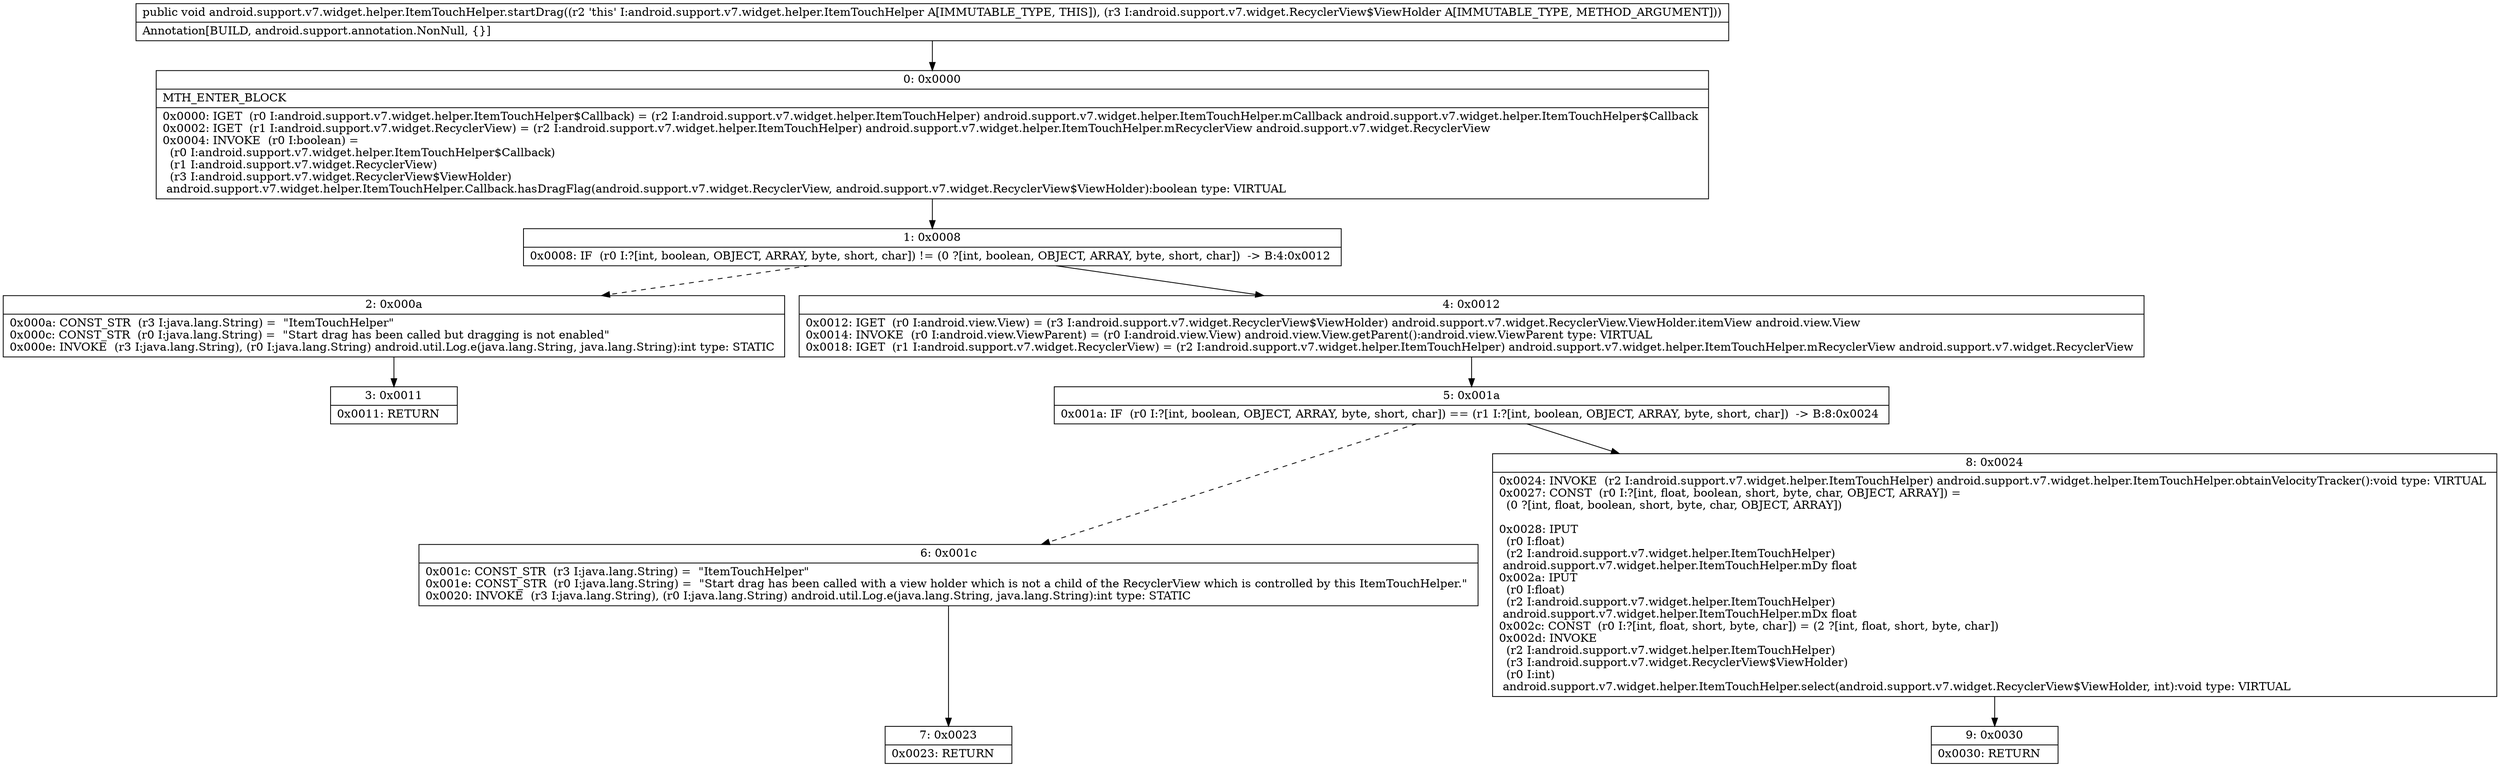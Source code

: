 digraph "CFG forandroid.support.v7.widget.helper.ItemTouchHelper.startDrag(Landroid\/support\/v7\/widget\/RecyclerView$ViewHolder;)V" {
Node_0 [shape=record,label="{0\:\ 0x0000|MTH_ENTER_BLOCK\l|0x0000: IGET  (r0 I:android.support.v7.widget.helper.ItemTouchHelper$Callback) = (r2 I:android.support.v7.widget.helper.ItemTouchHelper) android.support.v7.widget.helper.ItemTouchHelper.mCallback android.support.v7.widget.helper.ItemTouchHelper$Callback \l0x0002: IGET  (r1 I:android.support.v7.widget.RecyclerView) = (r2 I:android.support.v7.widget.helper.ItemTouchHelper) android.support.v7.widget.helper.ItemTouchHelper.mRecyclerView android.support.v7.widget.RecyclerView \l0x0004: INVOKE  (r0 I:boolean) = \l  (r0 I:android.support.v7.widget.helper.ItemTouchHelper$Callback)\l  (r1 I:android.support.v7.widget.RecyclerView)\l  (r3 I:android.support.v7.widget.RecyclerView$ViewHolder)\l android.support.v7.widget.helper.ItemTouchHelper.Callback.hasDragFlag(android.support.v7.widget.RecyclerView, android.support.v7.widget.RecyclerView$ViewHolder):boolean type: VIRTUAL \l}"];
Node_1 [shape=record,label="{1\:\ 0x0008|0x0008: IF  (r0 I:?[int, boolean, OBJECT, ARRAY, byte, short, char]) != (0 ?[int, boolean, OBJECT, ARRAY, byte, short, char])  \-\> B:4:0x0012 \l}"];
Node_2 [shape=record,label="{2\:\ 0x000a|0x000a: CONST_STR  (r3 I:java.lang.String) =  \"ItemTouchHelper\" \l0x000c: CONST_STR  (r0 I:java.lang.String) =  \"Start drag has been called but dragging is not enabled\" \l0x000e: INVOKE  (r3 I:java.lang.String), (r0 I:java.lang.String) android.util.Log.e(java.lang.String, java.lang.String):int type: STATIC \l}"];
Node_3 [shape=record,label="{3\:\ 0x0011|0x0011: RETURN   \l}"];
Node_4 [shape=record,label="{4\:\ 0x0012|0x0012: IGET  (r0 I:android.view.View) = (r3 I:android.support.v7.widget.RecyclerView$ViewHolder) android.support.v7.widget.RecyclerView.ViewHolder.itemView android.view.View \l0x0014: INVOKE  (r0 I:android.view.ViewParent) = (r0 I:android.view.View) android.view.View.getParent():android.view.ViewParent type: VIRTUAL \l0x0018: IGET  (r1 I:android.support.v7.widget.RecyclerView) = (r2 I:android.support.v7.widget.helper.ItemTouchHelper) android.support.v7.widget.helper.ItemTouchHelper.mRecyclerView android.support.v7.widget.RecyclerView \l}"];
Node_5 [shape=record,label="{5\:\ 0x001a|0x001a: IF  (r0 I:?[int, boolean, OBJECT, ARRAY, byte, short, char]) == (r1 I:?[int, boolean, OBJECT, ARRAY, byte, short, char])  \-\> B:8:0x0024 \l}"];
Node_6 [shape=record,label="{6\:\ 0x001c|0x001c: CONST_STR  (r3 I:java.lang.String) =  \"ItemTouchHelper\" \l0x001e: CONST_STR  (r0 I:java.lang.String) =  \"Start drag has been called with a view holder which is not a child of the RecyclerView which is controlled by this ItemTouchHelper.\" \l0x0020: INVOKE  (r3 I:java.lang.String), (r0 I:java.lang.String) android.util.Log.e(java.lang.String, java.lang.String):int type: STATIC \l}"];
Node_7 [shape=record,label="{7\:\ 0x0023|0x0023: RETURN   \l}"];
Node_8 [shape=record,label="{8\:\ 0x0024|0x0024: INVOKE  (r2 I:android.support.v7.widget.helper.ItemTouchHelper) android.support.v7.widget.helper.ItemTouchHelper.obtainVelocityTracker():void type: VIRTUAL \l0x0027: CONST  (r0 I:?[int, float, boolean, short, byte, char, OBJECT, ARRAY]) = \l  (0 ?[int, float, boolean, short, byte, char, OBJECT, ARRAY])\l \l0x0028: IPUT  \l  (r0 I:float)\l  (r2 I:android.support.v7.widget.helper.ItemTouchHelper)\l android.support.v7.widget.helper.ItemTouchHelper.mDy float \l0x002a: IPUT  \l  (r0 I:float)\l  (r2 I:android.support.v7.widget.helper.ItemTouchHelper)\l android.support.v7.widget.helper.ItemTouchHelper.mDx float \l0x002c: CONST  (r0 I:?[int, float, short, byte, char]) = (2 ?[int, float, short, byte, char]) \l0x002d: INVOKE  \l  (r2 I:android.support.v7.widget.helper.ItemTouchHelper)\l  (r3 I:android.support.v7.widget.RecyclerView$ViewHolder)\l  (r0 I:int)\l android.support.v7.widget.helper.ItemTouchHelper.select(android.support.v7.widget.RecyclerView$ViewHolder, int):void type: VIRTUAL \l}"];
Node_9 [shape=record,label="{9\:\ 0x0030|0x0030: RETURN   \l}"];
MethodNode[shape=record,label="{public void android.support.v7.widget.helper.ItemTouchHelper.startDrag((r2 'this' I:android.support.v7.widget.helper.ItemTouchHelper A[IMMUTABLE_TYPE, THIS]), (r3 I:android.support.v7.widget.RecyclerView$ViewHolder A[IMMUTABLE_TYPE, METHOD_ARGUMENT]))  | Annotation[BUILD, android.support.annotation.NonNull, \{\}]\l}"];
MethodNode -> Node_0;
Node_0 -> Node_1;
Node_1 -> Node_2[style=dashed];
Node_1 -> Node_4;
Node_2 -> Node_3;
Node_4 -> Node_5;
Node_5 -> Node_6[style=dashed];
Node_5 -> Node_8;
Node_6 -> Node_7;
Node_8 -> Node_9;
}

